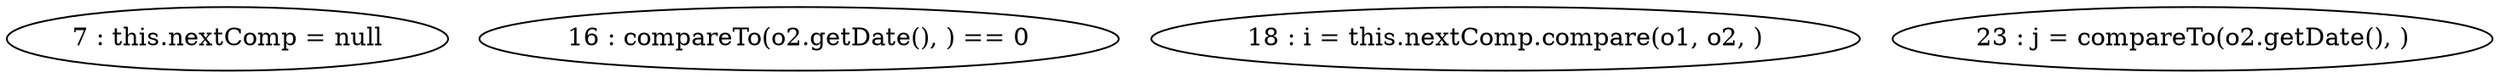 digraph G {
"7 : this.nextComp = null"
"16 : compareTo(o2.getDate(), ) == 0"
"18 : i = this.nextComp.compare(o1, o2, )"
"23 : j = compareTo(o2.getDate(), )"
}